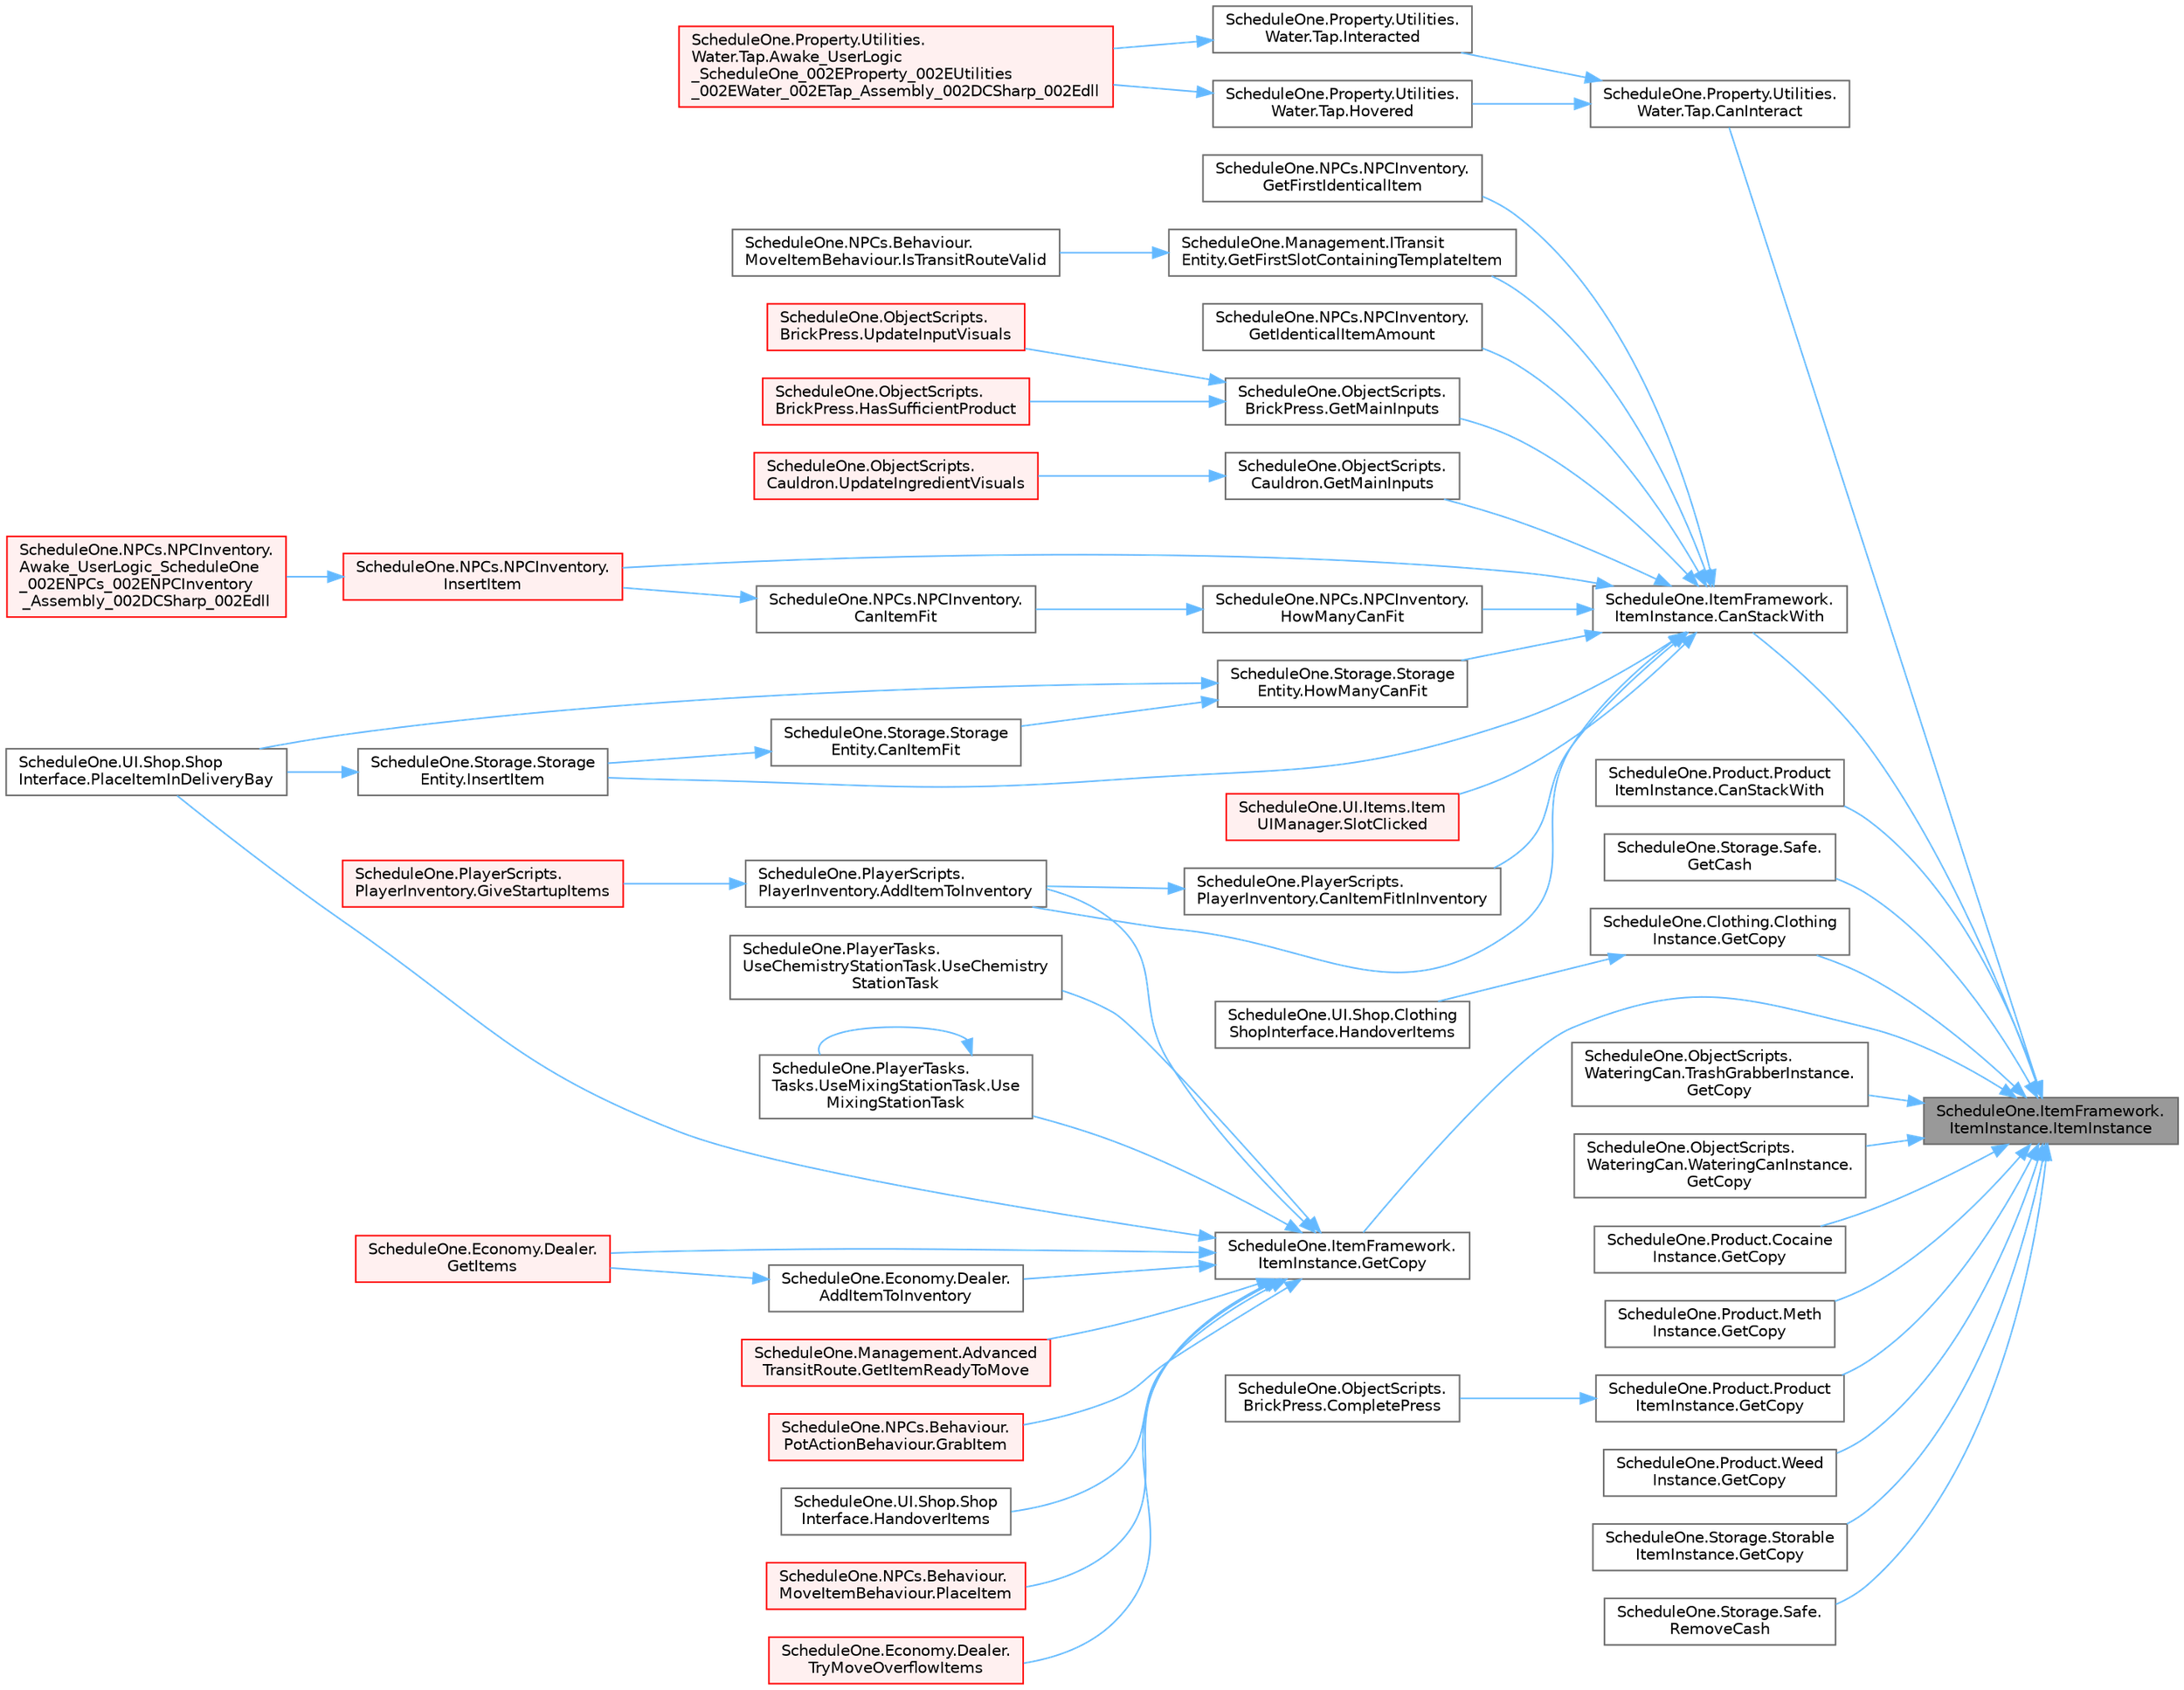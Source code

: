 digraph "ScheduleOne.ItemFramework.ItemInstance.ItemInstance"
{
 // LATEX_PDF_SIZE
  bgcolor="transparent";
  edge [fontname=Helvetica,fontsize=10,labelfontname=Helvetica,labelfontsize=10];
  node [fontname=Helvetica,fontsize=10,shape=box,height=0.2,width=0.4];
  rankdir="RL";
  Node1 [id="Node000001",label="ScheduleOne.ItemFramework.\lItemInstance.ItemInstance",height=0.2,width=0.4,color="gray40", fillcolor="grey60", style="filled", fontcolor="black",tooltip=" "];
  Node1 -> Node2 [id="edge1_Node000001_Node000002",dir="back",color="steelblue1",style="solid",tooltip=" "];
  Node2 [id="Node000002",label="ScheduleOne.Property.Utilities.\lWater.Tap.CanInteract",height=0.2,width=0.4,color="grey40", fillcolor="white", style="filled",URL="$class_schedule_one_1_1_property_1_1_utilities_1_1_water_1_1_tap.html#ae8660709e91e0a1297a512cef6308761",tooltip=" "];
  Node2 -> Node3 [id="edge2_Node000002_Node000003",dir="back",color="steelblue1",style="solid",tooltip=" "];
  Node3 [id="Node000003",label="ScheduleOne.Property.Utilities.\lWater.Tap.Hovered",height=0.2,width=0.4,color="grey40", fillcolor="white", style="filled",URL="$class_schedule_one_1_1_property_1_1_utilities_1_1_water_1_1_tap.html#af80171964f005e5172b6e2528914c8b3",tooltip=" "];
  Node3 -> Node4 [id="edge3_Node000003_Node000004",dir="back",color="steelblue1",style="solid",tooltip=" "];
  Node4 [id="Node000004",label="ScheduleOne.Property.Utilities.\lWater.Tap.Awake_UserLogic\l_ScheduleOne_002EProperty_002EUtilities\l_002EWater_002ETap_Assembly_002DCSharp_002Edll",height=0.2,width=0.4,color="red", fillcolor="#FFF0F0", style="filled",URL="$class_schedule_one_1_1_property_1_1_utilities_1_1_water_1_1_tap.html#a1bc3f29b9b964a9e438da34f79caa45f",tooltip=" "];
  Node2 -> Node6 [id="edge4_Node000002_Node000006",dir="back",color="steelblue1",style="solid",tooltip=" "];
  Node6 [id="Node000006",label="ScheduleOne.Property.Utilities.\lWater.Tap.Interacted",height=0.2,width=0.4,color="grey40", fillcolor="white", style="filled",URL="$class_schedule_one_1_1_property_1_1_utilities_1_1_water_1_1_tap.html#ab050dfee9f87a2f16e30d47b9284c42f",tooltip=" "];
  Node6 -> Node4 [id="edge5_Node000006_Node000004",dir="back",color="steelblue1",style="solid",tooltip=" "];
  Node1 -> Node7 [id="edge6_Node000001_Node000007",dir="back",color="steelblue1",style="solid",tooltip=" "];
  Node7 [id="Node000007",label="ScheduleOne.ItemFramework.\lItemInstance.CanStackWith",height=0.2,width=0.4,color="grey40", fillcolor="white", style="filled",URL="$class_schedule_one_1_1_item_framework_1_1_item_instance.html#af77aee25c34dc627afe476a8f43e95ad",tooltip=" "];
  Node7 -> Node8 [id="edge7_Node000007_Node000008",dir="back",color="steelblue1",style="solid",tooltip=" "];
  Node8 [id="Node000008",label="ScheduleOne.PlayerScripts.\lPlayerInventory.AddItemToInventory",height=0.2,width=0.4,color="grey40", fillcolor="white", style="filled",URL="$class_schedule_one_1_1_player_scripts_1_1_player_inventory.html#a2e0ffa29134f143464cbcc138ddad472",tooltip=" "];
  Node8 -> Node9 [id="edge8_Node000008_Node000009",dir="back",color="steelblue1",style="solid",tooltip=" "];
  Node9 [id="Node000009",label="ScheduleOne.PlayerScripts.\lPlayerInventory.GiveStartupItems",height=0.2,width=0.4,color="red", fillcolor="#FFF0F0", style="filled",URL="$class_schedule_one_1_1_player_scripts_1_1_player_inventory.html#ad6a7ff8bc858276064cc959bbaff32ee",tooltip=" "];
  Node7 -> Node11 [id="edge9_Node000007_Node000011",dir="back",color="steelblue1",style="solid",tooltip=" "];
  Node11 [id="Node000011",label="ScheduleOne.PlayerScripts.\lPlayerInventory.CanItemFitInInventory",height=0.2,width=0.4,color="grey40", fillcolor="white", style="filled",URL="$class_schedule_one_1_1_player_scripts_1_1_player_inventory.html#a67c4a7c752cf49e88ae545c7539f2900",tooltip=" "];
  Node11 -> Node8 [id="edge10_Node000011_Node000008",dir="back",color="steelblue1",style="solid",tooltip=" "];
  Node7 -> Node12 [id="edge11_Node000007_Node000012",dir="back",color="steelblue1",style="solid",tooltip=" "];
  Node12 [id="Node000012",label="ScheduleOne.NPCs.NPCInventory.\lGetFirstIdenticalItem",height=0.2,width=0.4,color="grey40", fillcolor="white", style="filled",URL="$class_schedule_one_1_1_n_p_cs_1_1_n_p_c_inventory.html#a0fd1ae48f098ab054847121d69649fc7",tooltip=" "];
  Node7 -> Node13 [id="edge12_Node000007_Node000013",dir="back",color="steelblue1",style="solid",tooltip=" "];
  Node13 [id="Node000013",label="ScheduleOne.Management.ITransit\lEntity.GetFirstSlotContainingTemplateItem",height=0.2,width=0.4,color="grey40", fillcolor="white", style="filled",URL="$interface_schedule_one_1_1_management_1_1_i_transit_entity.html#a10555971038068f81a29e4f2d1a8f78b",tooltip=" "];
  Node13 -> Node14 [id="edge13_Node000013_Node000014",dir="back",color="steelblue1",style="solid",tooltip=" "];
  Node14 [id="Node000014",label="ScheduleOne.NPCs.Behaviour.\lMoveItemBehaviour.IsTransitRouteValid",height=0.2,width=0.4,color="grey40", fillcolor="white", style="filled",URL="$class_schedule_one_1_1_n_p_cs_1_1_behaviour_1_1_move_item_behaviour.html#af11476185256ac066df2dd7ef7994eb7",tooltip=" "];
  Node7 -> Node15 [id="edge14_Node000007_Node000015",dir="back",color="steelblue1",style="solid",tooltip=" "];
  Node15 [id="Node000015",label="ScheduleOne.NPCs.NPCInventory.\lGetIdenticalItemAmount",height=0.2,width=0.4,color="grey40", fillcolor="white", style="filled",URL="$class_schedule_one_1_1_n_p_cs_1_1_n_p_c_inventory.html#a4c6bb85229643808d1fb2d293e8511c5",tooltip=" "];
  Node7 -> Node16 [id="edge15_Node000007_Node000016",dir="back",color="steelblue1",style="solid",tooltip=" "];
  Node16 [id="Node000016",label="ScheduleOne.ObjectScripts.\lBrickPress.GetMainInputs",height=0.2,width=0.4,color="grey40", fillcolor="white", style="filled",URL="$class_schedule_one_1_1_object_scripts_1_1_brick_press.html#ace1716d905d782c8488eb078b9e2052f",tooltip=" "];
  Node16 -> Node17 [id="edge16_Node000016_Node000017",dir="back",color="steelblue1",style="solid",tooltip=" "];
  Node17 [id="Node000017",label="ScheduleOne.ObjectScripts.\lBrickPress.HasSufficientProduct",height=0.2,width=0.4,color="red", fillcolor="#FFF0F0", style="filled",URL="$class_schedule_one_1_1_object_scripts_1_1_brick_press.html#a99c07e62301f2af9ced43deecaaef0e1",tooltip=" "];
  Node16 -> Node25 [id="edge17_Node000016_Node000025",dir="back",color="steelblue1",style="solid",tooltip=" "];
  Node25 [id="Node000025",label="ScheduleOne.ObjectScripts.\lBrickPress.UpdateInputVisuals",height=0.2,width=0.4,color="red", fillcolor="#FFF0F0", style="filled",URL="$class_schedule_one_1_1_object_scripts_1_1_brick_press.html#ae19a0e68500edaab1cb496523819c6ad",tooltip=" "];
  Node7 -> Node28 [id="edge18_Node000007_Node000028",dir="back",color="steelblue1",style="solid",tooltip=" "];
  Node28 [id="Node000028",label="ScheduleOne.ObjectScripts.\lCauldron.GetMainInputs",height=0.2,width=0.4,color="grey40", fillcolor="white", style="filled",URL="$class_schedule_one_1_1_object_scripts_1_1_cauldron.html#a7c29cd11c54b534e5278022ccf007846",tooltip=" "];
  Node28 -> Node29 [id="edge19_Node000028_Node000029",dir="back",color="steelblue1",style="solid",tooltip=" "];
  Node29 [id="Node000029",label="ScheduleOne.ObjectScripts.\lCauldron.UpdateIngredientVisuals",height=0.2,width=0.4,color="red", fillcolor="#FFF0F0", style="filled",URL="$class_schedule_one_1_1_object_scripts_1_1_cauldron.html#a00a9f58e431d0fa48a43b248b737c9d6",tooltip=" "];
  Node7 -> Node32 [id="edge20_Node000007_Node000032",dir="back",color="steelblue1",style="solid",tooltip=" "];
  Node32 [id="Node000032",label="ScheduleOne.NPCs.NPCInventory.\lHowManyCanFit",height=0.2,width=0.4,color="grey40", fillcolor="white", style="filled",URL="$class_schedule_one_1_1_n_p_cs_1_1_n_p_c_inventory.html#abed829df27a0af546034a6d6eb2fd0d9",tooltip=" "];
  Node32 -> Node33 [id="edge21_Node000032_Node000033",dir="back",color="steelblue1",style="solid",tooltip=" "];
  Node33 [id="Node000033",label="ScheduleOne.NPCs.NPCInventory.\lCanItemFit",height=0.2,width=0.4,color="grey40", fillcolor="white", style="filled",URL="$class_schedule_one_1_1_n_p_cs_1_1_n_p_c_inventory.html#a963386b8e5eea374b474b905f7b78405",tooltip=" "];
  Node33 -> Node34 [id="edge22_Node000033_Node000034",dir="back",color="steelblue1",style="solid",tooltip=" "];
  Node34 [id="Node000034",label="ScheduleOne.NPCs.NPCInventory.\lInsertItem",height=0.2,width=0.4,color="red", fillcolor="#FFF0F0", style="filled",URL="$class_schedule_one_1_1_n_p_cs_1_1_n_p_c_inventory.html#a8aa696cfb7756c424d797c878d2d374c",tooltip=" "];
  Node34 -> Node35 [id="edge23_Node000034_Node000035",dir="back",color="steelblue1",style="solid",tooltip=" "];
  Node35 [id="Node000035",label="ScheduleOne.NPCs.NPCInventory.\lAwake_UserLogic_ScheduleOne\l_002ENPCs_002ENPCInventory\l_Assembly_002DCSharp_002Edll",height=0.2,width=0.4,color="red", fillcolor="#FFF0F0", style="filled",URL="$class_schedule_one_1_1_n_p_cs_1_1_n_p_c_inventory.html#a85c9f4bfd25ea1a5da2a6c54c568fe75",tooltip=" "];
  Node7 -> Node40 [id="edge24_Node000007_Node000040",dir="back",color="steelblue1",style="solid",tooltip=" "];
  Node40 [id="Node000040",label="ScheduleOne.Storage.Storage\lEntity.HowManyCanFit",height=0.2,width=0.4,color="grey40", fillcolor="white", style="filled",URL="$class_schedule_one_1_1_storage_1_1_storage_entity.html#a1cd02e5eff9c9f90861095adfd23e058",tooltip=" "];
  Node40 -> Node41 [id="edge25_Node000040_Node000041",dir="back",color="steelblue1",style="solid",tooltip=" "];
  Node41 [id="Node000041",label="ScheduleOne.Storage.Storage\lEntity.CanItemFit",height=0.2,width=0.4,color="grey40", fillcolor="white", style="filled",URL="$class_schedule_one_1_1_storage_1_1_storage_entity.html#a11cda919f1df051c193aeb4fbcd368d3",tooltip=" "];
  Node41 -> Node42 [id="edge26_Node000041_Node000042",dir="back",color="steelblue1",style="solid",tooltip=" "];
  Node42 [id="Node000042",label="ScheduleOne.Storage.Storage\lEntity.InsertItem",height=0.2,width=0.4,color="grey40", fillcolor="white", style="filled",URL="$class_schedule_one_1_1_storage_1_1_storage_entity.html#a65a6cf914f2acffd0a3d8cd3cc4e5985",tooltip=" "];
  Node42 -> Node43 [id="edge27_Node000042_Node000043",dir="back",color="steelblue1",style="solid",tooltip=" "];
  Node43 [id="Node000043",label="ScheduleOne.UI.Shop.Shop\lInterface.PlaceItemInDeliveryBay",height=0.2,width=0.4,color="grey40", fillcolor="white", style="filled",URL="$class_schedule_one_1_1_u_i_1_1_shop_1_1_shop_interface.html#a0ad9b87e7292fe0489712ceb4f1fbd36",tooltip=" "];
  Node40 -> Node43 [id="edge28_Node000040_Node000043",dir="back",color="steelblue1",style="solid",tooltip=" "];
  Node7 -> Node34 [id="edge29_Node000007_Node000034",dir="back",color="steelblue1",style="solid",tooltip=" "];
  Node7 -> Node42 [id="edge30_Node000007_Node000042",dir="back",color="steelblue1",style="solid",tooltip=" "];
  Node7 -> Node44 [id="edge31_Node000007_Node000044",dir="back",color="steelblue1",style="solid",tooltip=" "];
  Node44 [id="Node000044",label="ScheduleOne.UI.Items.Item\lUIManager.SlotClicked",height=0.2,width=0.4,color="red", fillcolor="#FFF0F0", style="filled",URL="$class_schedule_one_1_1_u_i_1_1_items_1_1_item_u_i_manager.html#adc08ecdace7a4c44eae24895b22571e3",tooltip=" "];
  Node1 -> Node46 [id="edge32_Node000001_Node000046",dir="back",color="steelblue1",style="solid",tooltip=" "];
  Node46 [id="Node000046",label="ScheduleOne.Product.Product\lItemInstance.CanStackWith",height=0.2,width=0.4,color="grey40", fillcolor="white", style="filled",URL="$class_schedule_one_1_1_product_1_1_product_item_instance.html#a47d5e00ded4eb929eac65453e897559a",tooltip=" "];
  Node1 -> Node47 [id="edge33_Node000001_Node000047",dir="back",color="steelblue1",style="solid",tooltip=" "];
  Node47 [id="Node000047",label="ScheduleOne.Storage.Safe.\lGetCash",height=0.2,width=0.4,color="grey40", fillcolor="white", style="filled",URL="$class_schedule_one_1_1_storage_1_1_safe.html#ab20937c560ffc7a6de1f3bffa9ed8fc3",tooltip=" "];
  Node1 -> Node48 [id="edge34_Node000001_Node000048",dir="back",color="steelblue1",style="solid",tooltip=" "];
  Node48 [id="Node000048",label="ScheduleOne.Clothing.Clothing\lInstance.GetCopy",height=0.2,width=0.4,color="grey40", fillcolor="white", style="filled",URL="$class_schedule_one_1_1_clothing_1_1_clothing_instance.html#a6b82830de66710b33bc7ea1f76f79849",tooltip=" "];
  Node48 -> Node49 [id="edge35_Node000048_Node000049",dir="back",color="steelblue1",style="solid",tooltip=" "];
  Node49 [id="Node000049",label="ScheduleOne.UI.Shop.Clothing\lShopInterface.HandoverItems",height=0.2,width=0.4,color="grey40", fillcolor="white", style="filled",URL="$class_schedule_one_1_1_u_i_1_1_shop_1_1_clothing_shop_interface.html#ab1217bf60c80acfcf4de5019d0a601b8",tooltip=" "];
  Node1 -> Node50 [id="edge36_Node000001_Node000050",dir="back",color="steelblue1",style="solid",tooltip=" "];
  Node50 [id="Node000050",label="ScheduleOne.ItemFramework.\lItemInstance.GetCopy",height=0.2,width=0.4,color="grey40", fillcolor="white", style="filled",URL="$class_schedule_one_1_1_item_framework_1_1_item_instance.html#a867d0b2070c31769d9c017706114e607",tooltip=" "];
  Node50 -> Node51 [id="edge37_Node000050_Node000051",dir="back",color="steelblue1",style="solid",tooltip=" "];
  Node51 [id="Node000051",label="ScheduleOne.Economy.Dealer.\lAddItemToInventory",height=0.2,width=0.4,color="grey40", fillcolor="white", style="filled",URL="$class_schedule_one_1_1_economy_1_1_dealer.html#ab7c887635b5fecdf3c84701576227e4d",tooltip=" "];
  Node51 -> Node52 [id="edge38_Node000051_Node000052",dir="back",color="steelblue1",style="solid",tooltip=" "];
  Node52 [id="Node000052",label="ScheduleOne.Economy.Dealer.\lGetItems",height=0.2,width=0.4,color="red", fillcolor="#FFF0F0", style="filled",URL="$class_schedule_one_1_1_economy_1_1_dealer.html#a0131ccefe34c8eb43d22bce1a34c3f21",tooltip=" "];
  Node50 -> Node8 [id="edge39_Node000050_Node000008",dir="back",color="steelblue1",style="solid",tooltip=" "];
  Node50 -> Node54 [id="edge40_Node000050_Node000054",dir="back",color="steelblue1",style="solid",tooltip=" "];
  Node54 [id="Node000054",label="ScheduleOne.Management.Advanced\lTransitRoute.GetItemReadyToMove",height=0.2,width=0.4,color="red", fillcolor="#FFF0F0", style="filled",URL="$class_schedule_one_1_1_management_1_1_advanced_transit_route.html#a6b8838597fb7eee0fd1d695ac9e6f2c6",tooltip=" "];
  Node50 -> Node52 [id="edge41_Node000050_Node000052",dir="back",color="steelblue1",style="solid",tooltip=" "];
  Node50 -> Node57 [id="edge42_Node000050_Node000057",dir="back",color="steelblue1",style="solid",tooltip=" "];
  Node57 [id="Node000057",label="ScheduleOne.NPCs.Behaviour.\lPotActionBehaviour.GrabItem",height=0.2,width=0.4,color="red", fillcolor="#FFF0F0", style="filled",URL="$class_schedule_one_1_1_n_p_cs_1_1_behaviour_1_1_pot_action_behaviour.html#aba2f3cf118c3f50789e8fc0684a66b14",tooltip=" "];
  Node50 -> Node59 [id="edge43_Node000050_Node000059",dir="back",color="steelblue1",style="solid",tooltip=" "];
  Node59 [id="Node000059",label="ScheduleOne.UI.Shop.Shop\lInterface.HandoverItems",height=0.2,width=0.4,color="grey40", fillcolor="white", style="filled",URL="$class_schedule_one_1_1_u_i_1_1_shop_1_1_shop_interface.html#a419b001da8bca92483deeea7aca96f3d",tooltip=" "];
  Node50 -> Node60 [id="edge44_Node000050_Node000060",dir="back",color="steelblue1",style="solid",tooltip=" "];
  Node60 [id="Node000060",label="ScheduleOne.NPCs.Behaviour.\lMoveItemBehaviour.PlaceItem",height=0.2,width=0.4,color="red", fillcolor="#FFF0F0", style="filled",URL="$class_schedule_one_1_1_n_p_cs_1_1_behaviour_1_1_move_item_behaviour.html#a636fd1d904950b20315be8cb4371ec46",tooltip=" "];
  Node50 -> Node43 [id="edge45_Node000050_Node000043",dir="back",color="steelblue1",style="solid",tooltip=" "];
  Node50 -> Node62 [id="edge46_Node000050_Node000062",dir="back",color="steelblue1",style="solid",tooltip=" "];
  Node62 [id="Node000062",label="ScheduleOne.Economy.Dealer.\lTryMoveOverflowItems",height=0.2,width=0.4,color="red", fillcolor="#FFF0F0", style="filled",URL="$class_schedule_one_1_1_economy_1_1_dealer.html#a7ac12bb102a7ef8125abf891c6799f39",tooltip=" "];
  Node50 -> Node78 [id="edge47_Node000050_Node000078",dir="back",color="steelblue1",style="solid",tooltip=" "];
  Node78 [id="Node000078",label="ScheduleOne.PlayerTasks.\lUseChemistryStationTask.UseChemistry\lStationTask",height=0.2,width=0.4,color="grey40", fillcolor="white", style="filled",URL="$class_schedule_one_1_1_player_tasks_1_1_use_chemistry_station_task.html#ad5fe8bbfa38c772d0abc0d825753d9aa",tooltip=" "];
  Node50 -> Node79 [id="edge48_Node000050_Node000079",dir="back",color="steelblue1",style="solid",tooltip=" "];
  Node79 [id="Node000079",label="ScheduleOne.PlayerTasks.\lTasks.UseMixingStationTask.Use\lMixingStationTask",height=0.2,width=0.4,color="grey40", fillcolor="white", style="filled",URL="$class_schedule_one_1_1_player_tasks_1_1_tasks_1_1_use_mixing_station_task.html#ab1b769349bbab506bc76127933787768",tooltip=" "];
  Node79 -> Node79 [id="edge49_Node000079_Node000079",dir="back",color="steelblue1",style="solid",tooltip=" "];
  Node1 -> Node80 [id="edge50_Node000001_Node000080",dir="back",color="steelblue1",style="solid",tooltip=" "];
  Node80 [id="Node000080",label="ScheduleOne.ObjectScripts.\lWateringCan.TrashGrabberInstance.\lGetCopy",height=0.2,width=0.4,color="grey40", fillcolor="white", style="filled",URL="$class_schedule_one_1_1_object_scripts_1_1_watering_can_1_1_trash_grabber_instance.html#aa4e508fe531c8793e8b6ca65928f197f",tooltip=" "];
  Node1 -> Node81 [id="edge51_Node000001_Node000081",dir="back",color="steelblue1",style="solid",tooltip=" "];
  Node81 [id="Node000081",label="ScheduleOne.ObjectScripts.\lWateringCan.WateringCanInstance.\lGetCopy",height=0.2,width=0.4,color="grey40", fillcolor="white", style="filled",URL="$class_schedule_one_1_1_object_scripts_1_1_watering_can_1_1_watering_can_instance.html#a8bbc0b441395b0a7dd813133ced15e16",tooltip=" "];
  Node1 -> Node82 [id="edge52_Node000001_Node000082",dir="back",color="steelblue1",style="solid",tooltip=" "];
  Node82 [id="Node000082",label="ScheduleOne.Product.Cocaine\lInstance.GetCopy",height=0.2,width=0.4,color="grey40", fillcolor="white", style="filled",URL="$class_schedule_one_1_1_product_1_1_cocaine_instance.html#ad772bf33aed675ff9e7d1625261493db",tooltip=" "];
  Node1 -> Node83 [id="edge53_Node000001_Node000083",dir="back",color="steelblue1",style="solid",tooltip=" "];
  Node83 [id="Node000083",label="ScheduleOne.Product.Meth\lInstance.GetCopy",height=0.2,width=0.4,color="grey40", fillcolor="white", style="filled",URL="$class_schedule_one_1_1_product_1_1_meth_instance.html#ae1f1b1a5fb8c13c2230b99676b0b46a4",tooltip=" "];
  Node1 -> Node84 [id="edge54_Node000001_Node000084",dir="back",color="steelblue1",style="solid",tooltip=" "];
  Node84 [id="Node000084",label="ScheduleOne.Product.Product\lItemInstance.GetCopy",height=0.2,width=0.4,color="grey40", fillcolor="white", style="filled",URL="$class_schedule_one_1_1_product_1_1_product_item_instance.html#accd110d808bb7321cfe0d8740cbeb98d",tooltip=" "];
  Node84 -> Node85 [id="edge55_Node000084_Node000085",dir="back",color="steelblue1",style="solid",tooltip=" "];
  Node85 [id="Node000085",label="ScheduleOne.ObjectScripts.\lBrickPress.CompletePress",height=0.2,width=0.4,color="grey40", fillcolor="white", style="filled",URL="$class_schedule_one_1_1_object_scripts_1_1_brick_press.html#a1adf101366c2f927f0568a5e28fb7a3a",tooltip=" "];
  Node1 -> Node86 [id="edge56_Node000001_Node000086",dir="back",color="steelblue1",style="solid",tooltip=" "];
  Node86 [id="Node000086",label="ScheduleOne.Product.Weed\lInstance.GetCopy",height=0.2,width=0.4,color="grey40", fillcolor="white", style="filled",URL="$class_schedule_one_1_1_product_1_1_weed_instance.html#a02da4a450d9a75e0fe06d1b945050804",tooltip=" "];
  Node1 -> Node87 [id="edge57_Node000001_Node000087",dir="back",color="steelblue1",style="solid",tooltip=" "];
  Node87 [id="Node000087",label="ScheduleOne.Storage.Storable\lItemInstance.GetCopy",height=0.2,width=0.4,color="grey40", fillcolor="white", style="filled",URL="$class_schedule_one_1_1_storage_1_1_storable_item_instance.html#ad0cd80946daf0c38db75381abfb8f3dc",tooltip=" "];
  Node1 -> Node88 [id="edge58_Node000001_Node000088",dir="back",color="steelblue1",style="solid",tooltip=" "];
  Node88 [id="Node000088",label="ScheduleOne.Storage.Safe.\lRemoveCash",height=0.2,width=0.4,color="grey40", fillcolor="white", style="filled",URL="$class_schedule_one_1_1_storage_1_1_safe.html#a55d0136ee1fdacbc8169bb91d7013cd2",tooltip=" "];
}
